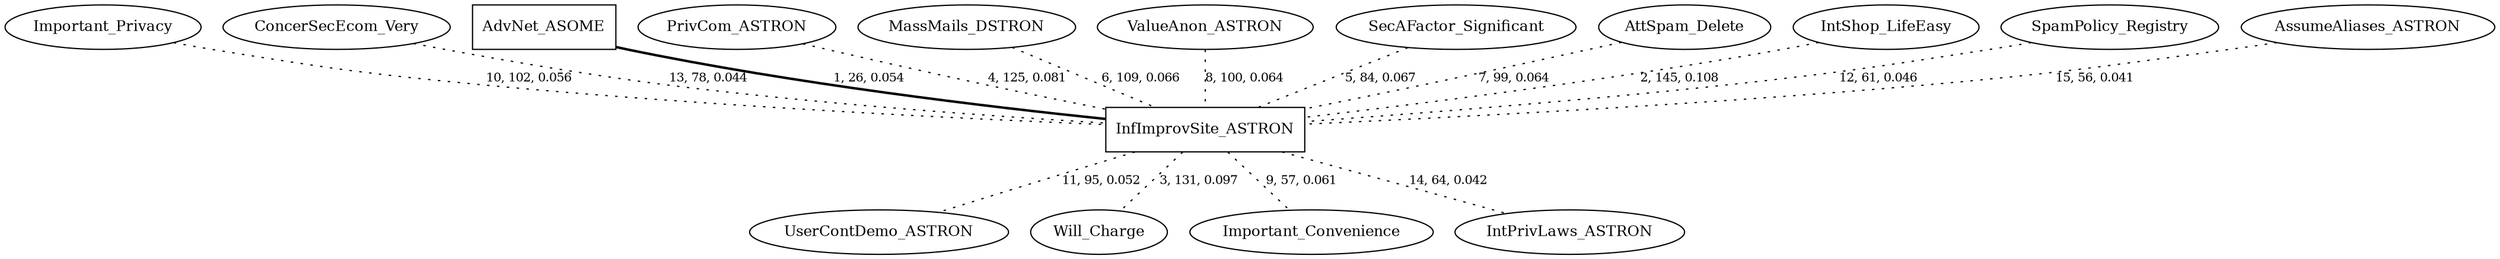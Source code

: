 graph G{
    UserContDemo_ASTRON [label="UserContDemo_ASTRON", fontsize=12];
    Will_Charge [label="Will_Charge", fontsize=12];
    Important_Convenience [label="Important_Convenience", fontsize=12];
    IntPrivLaws_ASTRON [label="IntPrivLaws_ASTRON", fontsize=12];
    InfImprovSite_ASTRON [label="InfImprovSite_ASTRON", fontsize=12, shape=box];
    Important_Privacy [label="Important_Privacy", fontsize=12];
    ConcerSecEcom_Very [label="ConcerSecEcom_Very", fontsize=12];
    AdvNet_ASOME [label="AdvNet_ASOME", fontsize=12, shape=box];
    PrivCom_ASTRON [label="PrivCom_ASTRON", fontsize=12];
    MassMails_DSTRON [label="MassMails_DSTRON", fontsize=12];
    ValueAnon_ASTRON [label="ValueAnon_ASTRON", fontsize=12];
    SecAFactor_Significant [label="SecAFactor_Significant", fontsize=12];
    AttSpam_Delete [label="AttSpam_Delete", fontsize=12];
    IntShop_LifeEasy [label="IntShop_LifeEasy", fontsize=12];
    SpamPolicy_Registry [label="SpamPolicy_Registry", fontsize=12];
    AssumeAliases_ASTRON [label="AssumeAliases_ASTRON", fontsize=12];
    AttSpam_Delete -- InfImprovSite_ASTRON [label="7, 99, 0.064", fontsize=10, style=dotted];
    AdvNet_ASOME -- InfImprovSite_ASTRON [label="1, 26, 0.054", fontsize=10, style=bold];
    InfImprovSite_ASTRON -- IntPrivLaws_ASTRON [label="14, 64, 0.042", fontsize=10, style=dotted];
    IntShop_LifeEasy -- InfImprovSite_ASTRON [label="2, 145, 0.108", fontsize=10, style=dotted];
    InfImprovSite_ASTRON -- Important_Convenience [label="9, 57, 0.061", fontsize=10, style=dotted];
    InfImprovSite_ASTRON -- Will_Charge [label="3, 131, 0.097", fontsize=10, style=dotted];
    InfImprovSite_ASTRON -- UserContDemo_ASTRON [label="11, 95, 0.052", fontsize=10, style=dotted];
    SpamPolicy_Registry -- InfImprovSite_ASTRON [label="12, 61, 0.046", fontsize=10, style=dotted];
    AssumeAliases_ASTRON -- InfImprovSite_ASTRON [label="15, 56, 0.041", fontsize=10, style=dotted];
    ValueAnon_ASTRON -- InfImprovSite_ASTRON [label="8, 100, 0.064", fontsize=10, style=dotted];
    Important_Privacy -- InfImprovSite_ASTRON [label="10, 102, 0.056", fontsize=10, style=dotted];
    SecAFactor_Significant -- InfImprovSite_ASTRON [label="5, 84, 0.067", fontsize=10, style=dotted];
    PrivCom_ASTRON -- InfImprovSite_ASTRON [label="4, 125, 0.081", fontsize=10, style=dotted];
    MassMails_DSTRON -- InfImprovSite_ASTRON [label="6, 109, 0.066", fontsize=10, style=dotted];
    ConcerSecEcom_Very -- InfImprovSite_ASTRON [label="13, 78, 0.044", fontsize=10, style=dotted];
}
